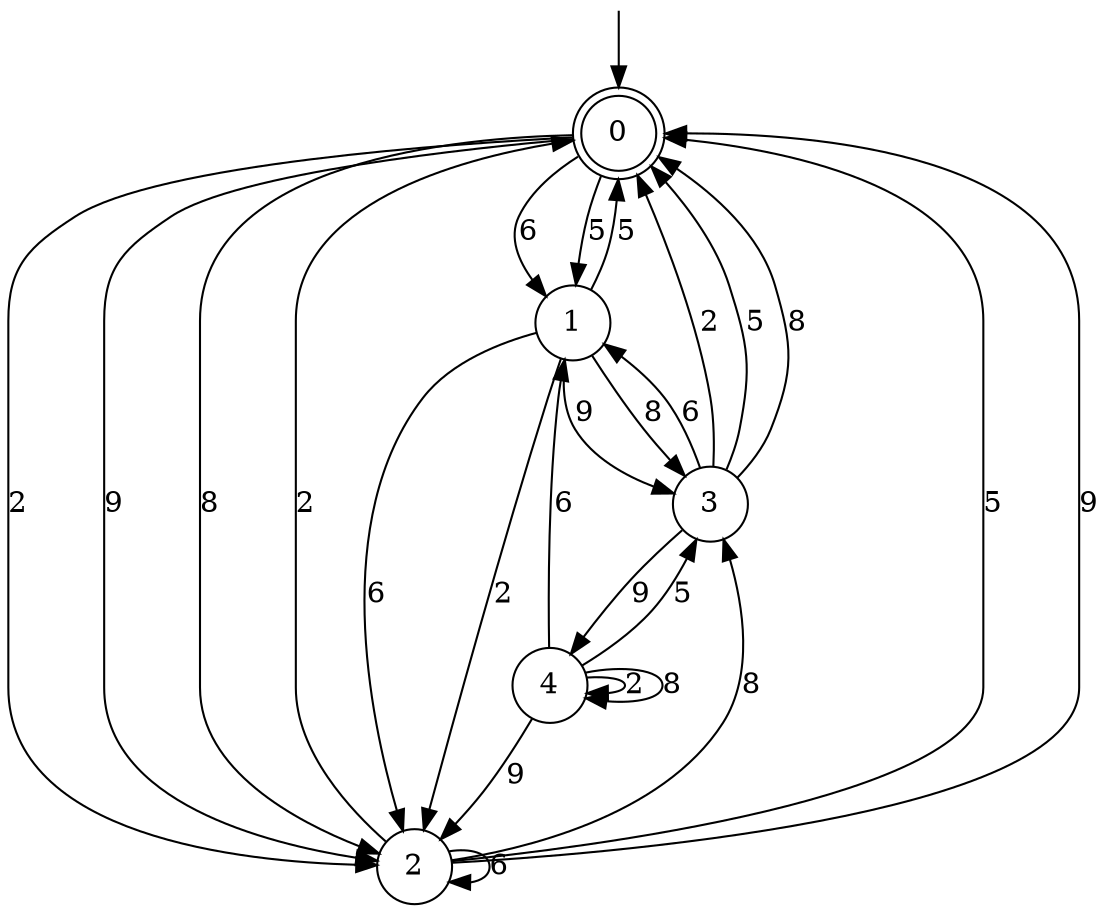 digraph g {

	s0 [shape="doublecircle" label="0"];
	s1 [shape="circle" label="1"];
	s2 [shape="circle" label="2"];
	s3 [shape="circle" label="3"];
	s4 [shape="circle" label="4"];
	s0 -> s1 [label="6"];
	s0 -> s2 [label="2"];
	s0 -> s1 [label="5"];
	s0 -> s2 [label="9"];
	s0 -> s2 [label="8"];
	s1 -> s2 [label="6"];
	s1 -> s2 [label="2"];
	s1 -> s0 [label="5"];
	s1 -> s3 [label="9"];
	s1 -> s3 [label="8"];
	s2 -> s2 [label="6"];
	s2 -> s0 [label="2"];
	s2 -> s0 [label="5"];
	s2 -> s0 [label="9"];
	s2 -> s3 [label="8"];
	s3 -> s1 [label="6"];
	s3 -> s0 [label="2"];
	s3 -> s0 [label="5"];
	s3 -> s4 [label="9"];
	s3 -> s0 [label="8"];
	s4 -> s1 [label="6"];
	s4 -> s4 [label="2"];
	s4 -> s3 [label="5"];
	s4 -> s2 [label="9"];
	s4 -> s4 [label="8"];

__start0 [label="" shape="none" width="0" height="0"];
__start0 -> s0;

}
